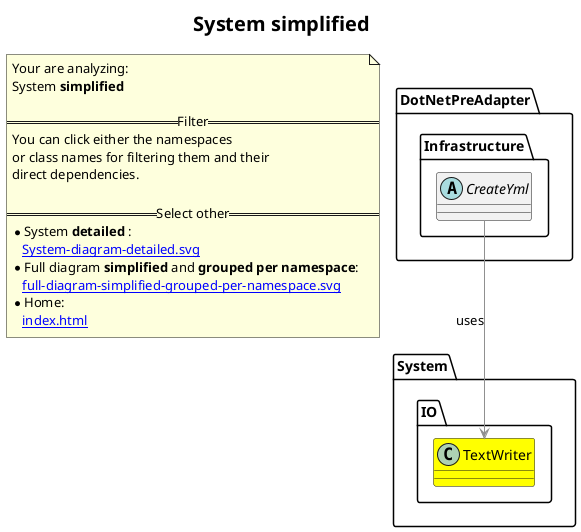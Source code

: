 @startuml
skinparam linetype ortho
title <size:20>System **simplified** </size>
note "Your are analyzing:\nSystem **simplified** \n\n==Filter==\nYou can click either the namespaces \nor class names for filtering them and their\ndirect dependencies.\n\n==Select other==\n* System **detailed** :\n   [[System-diagram-detailed.svg]]\n* Full diagram **simplified** and **grouped per namespace**:\n   [[full-diagram-simplified-grouped-per-namespace.svg]]\n* Home:\n   [[index.html]]" as FloatingNote
class System.IO.TextWriter [[System.IO.TextWriter-diagram-simplified.svg]] #yellow {
}
  abstract class DotNetPreAdapter.Infrastructure.CreateYml [[DotNetPreAdapter.Infrastructure.CreateYml-diagram-simplified.svg]]  {
  }
 ' *************************************** 
 ' *************************************** 
 ' *************************************** 
' Class relations extracted from namespace:
' 
' Class relations extracted from namespace:
' DotNetPreAdapter.Infrastructure
DotNetPreAdapter.Infrastructure.CreateYml -[#909090]-> System.IO.TextWriter  : uses 
@enduml